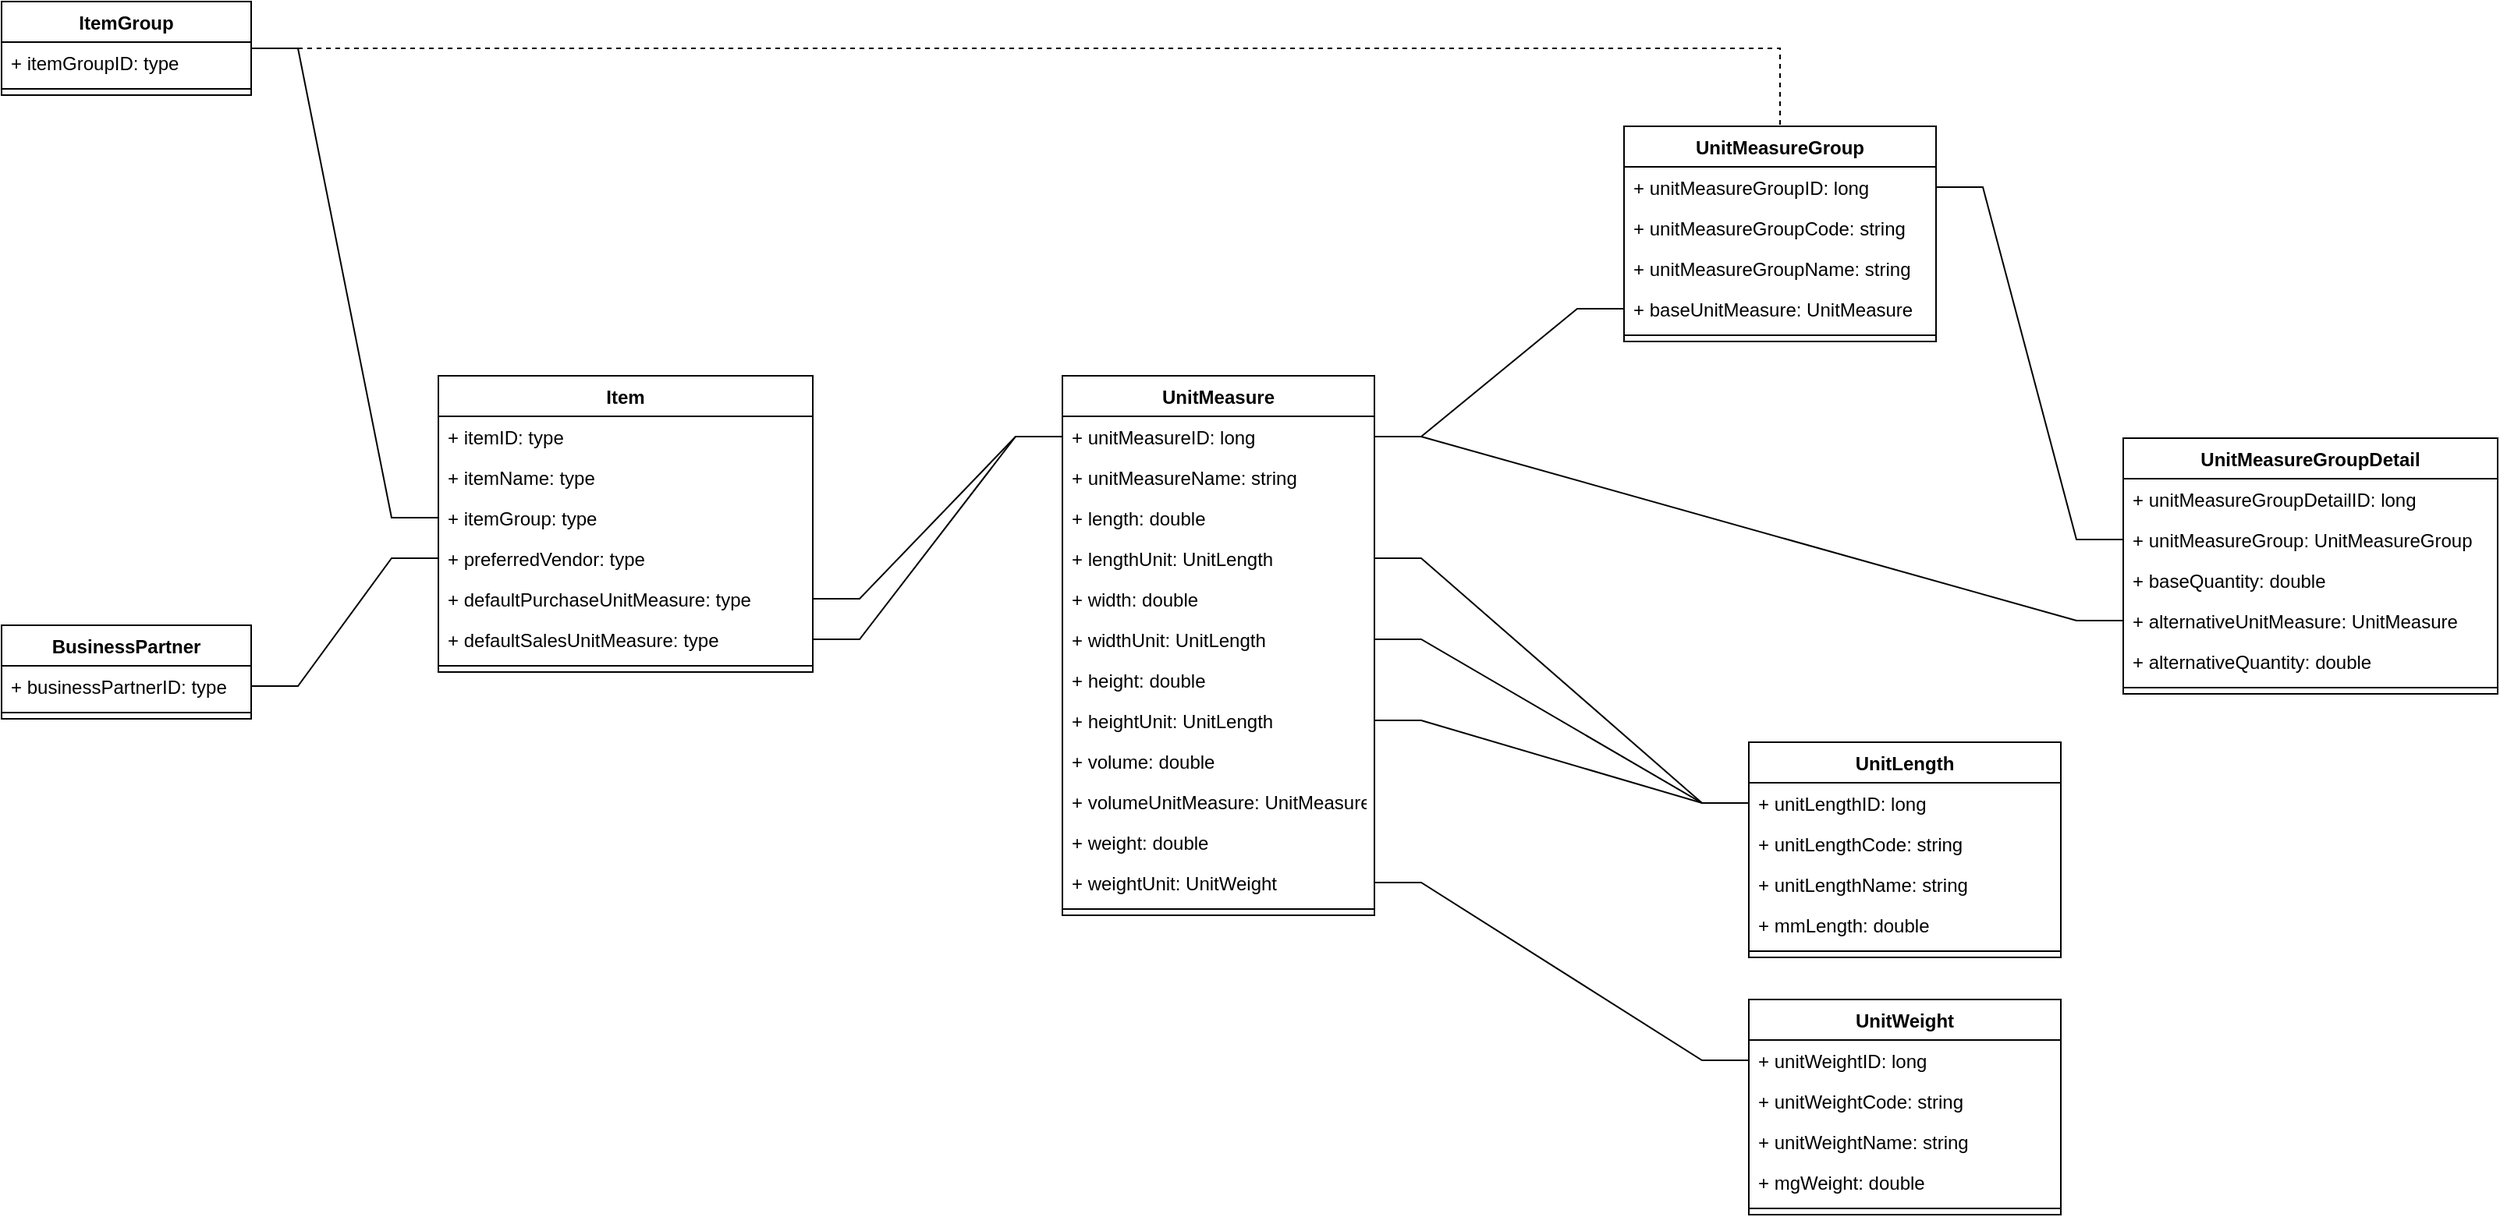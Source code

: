 <mxfile version="15.2.9" type="github">
  <diagram id="U6vCikzFW0vZ8T6bcUkg" name="Page-1">
    <mxGraphModel dx="1673" dy="896" grid="1" gridSize="10" guides="1" tooltips="1" connect="1" arrows="1" fold="1" page="1" pageScale="1" pageWidth="1654" pageHeight="1169" math="0" shadow="0">
      <root>
        <mxCell id="0" />
        <mxCell id="1" parent="0" />
        <mxCell id="kpFDA7r_jM3g05SK5Hbd-9" value="" style="edgeStyle=entityRelationEdgeStyle;rounded=0;orthogonalLoop=1;jettySize=auto;html=1;endArrow=none;endFill=0;" parent="1" source="kpFDA7r_jM3g05SK5Hbd-2" target="kpFDA7r_jM3g05SK5Hbd-5" edge="1">
          <mxGeometry relative="1" as="geometry" />
        </mxCell>
        <mxCell id="kpFDA7r_jM3g05SK5Hbd-23" style="edgeStyle=entityRelationEdgeStyle;rounded=0;orthogonalLoop=1;jettySize=auto;html=1;endArrow=none;endFill=0;" parent="1" source="2h7CbWkQewT88XwNGRV8-1" target="kpFDA7r_jM3g05SK5Hbd-15" edge="1">
          <mxGeometry relative="1" as="geometry" />
        </mxCell>
        <mxCell id="kpFDA7r_jM3g05SK5Hbd-1" value="Item" style="swimlane;fontStyle=1;align=center;verticalAlign=top;childLayout=stackLayout;horizontal=1;startSize=26;horizontalStack=0;resizeParent=1;resizeParentMax=0;resizeLast=0;collapsible=1;marginBottom=0;" parent="1" vertex="1">
          <mxGeometry x="320" y="280" width="240" height="190" as="geometry">
            <mxRectangle x="400" y="280" width="120" height="26" as="alternateBounds" />
          </mxGeometry>
        </mxCell>
        <mxCell id="2h7CbWkQewT88XwNGRV8-5" value="+ itemID: type" style="text;strokeColor=none;fillColor=none;align=left;verticalAlign=top;spacingLeft=4;spacingRight=4;overflow=hidden;rotatable=0;points=[[0,0.5],[1,0.5]];portConstraint=eastwest;" vertex="1" parent="kpFDA7r_jM3g05SK5Hbd-1">
          <mxGeometry y="26" width="240" height="26" as="geometry" />
        </mxCell>
        <mxCell id="2h7CbWkQewT88XwNGRV8-9" value="+ itemName: type" style="text;strokeColor=none;fillColor=none;align=left;verticalAlign=top;spacingLeft=4;spacingRight=4;overflow=hidden;rotatable=0;points=[[0,0.5],[1,0.5]];portConstraint=eastwest;" vertex="1" parent="kpFDA7r_jM3g05SK5Hbd-1">
          <mxGeometry y="52" width="240" height="26" as="geometry" />
        </mxCell>
        <mxCell id="kpFDA7r_jM3g05SK5Hbd-2" value="+ itemGroup: type" style="text;strokeColor=none;fillColor=none;align=left;verticalAlign=top;spacingLeft=4;spacingRight=4;overflow=hidden;rotatable=0;points=[[0,0.5],[1,0.5]];portConstraint=eastwest;" parent="kpFDA7r_jM3g05SK5Hbd-1" vertex="1">
          <mxGeometry y="78" width="240" height="26" as="geometry" />
        </mxCell>
        <mxCell id="kpFDA7r_jM3g05SK5Hbd-30" value="+ preferredVendor: type" style="text;strokeColor=none;fillColor=none;align=left;verticalAlign=top;spacingLeft=4;spacingRight=4;overflow=hidden;rotatable=0;points=[[0,0.5],[1,0.5]];portConstraint=eastwest;" parent="kpFDA7r_jM3g05SK5Hbd-1" vertex="1">
          <mxGeometry y="104" width="240" height="26" as="geometry" />
        </mxCell>
        <mxCell id="2h7CbWkQewT88XwNGRV8-1" value="+ defaultPurchaseUnitMeasure: type" style="text;strokeColor=none;fillColor=none;align=left;verticalAlign=top;spacingLeft=4;spacingRight=4;overflow=hidden;rotatable=0;points=[[0,0.5],[1,0.5]];portConstraint=eastwest;" vertex="1" parent="kpFDA7r_jM3g05SK5Hbd-1">
          <mxGeometry y="130" width="240" height="26" as="geometry" />
        </mxCell>
        <mxCell id="2h7CbWkQewT88XwNGRV8-3" value="+ defaultSalesUnitMeasure: type" style="text;strokeColor=none;fillColor=none;align=left;verticalAlign=top;spacingLeft=4;spacingRight=4;overflow=hidden;rotatable=0;points=[[0,0.5],[1,0.5]];portConstraint=eastwest;" vertex="1" parent="kpFDA7r_jM3g05SK5Hbd-1">
          <mxGeometry y="156" width="240" height="26" as="geometry" />
        </mxCell>
        <mxCell id="kpFDA7r_jM3g05SK5Hbd-3" value="" style="line;strokeWidth=1;fillColor=none;align=left;verticalAlign=middle;spacingTop=-1;spacingLeft=3;spacingRight=3;rotatable=0;labelPosition=right;points=[];portConstraint=eastwest;" parent="kpFDA7r_jM3g05SK5Hbd-1" vertex="1">
          <mxGeometry y="182" width="240" height="8" as="geometry" />
        </mxCell>
        <mxCell id="kpFDA7r_jM3g05SK5Hbd-24" style="edgeStyle=orthogonalEdgeStyle;rounded=0;orthogonalLoop=1;jettySize=auto;html=1;endArrow=none;endFill=0;dashed=1;" parent="1" source="kpFDA7r_jM3g05SK5Hbd-5" target="kpFDA7r_jM3g05SK5Hbd-18" edge="1">
          <mxGeometry relative="1" as="geometry" />
        </mxCell>
        <object label="ItemGroup" sap_doc_link="https://help.sap.com/viewer/68a2e87fb29941b5bf959a184d9c6727/9.3/pt-BR/45221d4373c80108e10000000a114a6b.html" id="kpFDA7r_jM3g05SK5Hbd-5">
          <mxCell style="swimlane;fontStyle=1;align=center;verticalAlign=top;childLayout=stackLayout;horizontal=1;startSize=26;horizontalStack=0;resizeParent=1;resizeParentMax=0;resizeLast=0;collapsible=1;marginBottom=0;" parent="1" vertex="1">
            <mxGeometry x="40" y="40" width="160" height="60" as="geometry">
              <mxRectangle x="40" y="40" width="100" height="26" as="alternateBounds" />
            </mxGeometry>
          </mxCell>
        </object>
        <mxCell id="kpFDA7r_jM3g05SK5Hbd-6" value="+ itemGroupID: type" style="text;strokeColor=none;fillColor=none;align=left;verticalAlign=top;spacingLeft=4;spacingRight=4;overflow=hidden;rotatable=0;points=[[0,0.5],[1,0.5]];portConstraint=eastwest;" parent="kpFDA7r_jM3g05SK5Hbd-5" vertex="1">
          <mxGeometry y="26" width="160" height="26" as="geometry" />
        </mxCell>
        <mxCell id="kpFDA7r_jM3g05SK5Hbd-7" value="" style="line;strokeWidth=1;fillColor=none;align=left;verticalAlign=middle;spacingTop=-1;spacingLeft=3;spacingRight=3;rotatable=0;labelPosition=right;points=[];portConstraint=eastwest;" parent="kpFDA7r_jM3g05SK5Hbd-5" vertex="1">
          <mxGeometry y="52" width="160" height="8" as="geometry" />
        </mxCell>
        <mxCell id="kpFDA7r_jM3g05SK5Hbd-14" value="UnitMeasure" style="swimlane;fontStyle=1;align=center;verticalAlign=top;childLayout=stackLayout;horizontal=1;startSize=26;horizontalStack=0;resizeParent=1;resizeParentMax=0;resizeLast=0;collapsible=1;marginBottom=0;" parent="1" vertex="1">
          <mxGeometry x="720" y="280" width="200" height="346" as="geometry">
            <mxRectangle x="840" y="200" width="200" height="26" as="alternateBounds" />
          </mxGeometry>
        </mxCell>
        <mxCell id="kpFDA7r_jM3g05SK5Hbd-15" value="+ unitMeasureID: long" style="text;strokeColor=none;fillColor=none;align=left;verticalAlign=top;spacingLeft=4;spacingRight=4;overflow=hidden;rotatable=0;points=[[0,0.5],[1,0.5]];portConstraint=eastwest;" parent="kpFDA7r_jM3g05SK5Hbd-14" vertex="1">
          <mxGeometry y="26" width="200" height="26" as="geometry" />
        </mxCell>
        <mxCell id="2h7CbWkQewT88XwNGRV8-14" value="+ unitMeasureName: string" style="text;strokeColor=none;fillColor=none;align=left;verticalAlign=top;spacingLeft=4;spacingRight=4;overflow=hidden;rotatable=0;points=[[0,0.5],[1,0.5]];portConstraint=eastwest;" vertex="1" parent="kpFDA7r_jM3g05SK5Hbd-14">
          <mxGeometry y="52" width="200" height="26" as="geometry" />
        </mxCell>
        <mxCell id="2h7CbWkQewT88XwNGRV8-15" value="+ length: double" style="text;strokeColor=none;fillColor=none;align=left;verticalAlign=top;spacingLeft=4;spacingRight=4;overflow=hidden;rotatable=0;points=[[0,0.5],[1,0.5]];portConstraint=eastwest;" vertex="1" parent="kpFDA7r_jM3g05SK5Hbd-14">
          <mxGeometry y="78" width="200" height="26" as="geometry" />
        </mxCell>
        <mxCell id="2h7CbWkQewT88XwNGRV8-18" value="+ lengthUnit: UnitLength" style="text;strokeColor=none;fillColor=none;align=left;verticalAlign=top;spacingLeft=4;spacingRight=4;overflow=hidden;rotatable=0;points=[[0,0.5],[1,0.5]];portConstraint=eastwest;" vertex="1" parent="kpFDA7r_jM3g05SK5Hbd-14">
          <mxGeometry y="104" width="200" height="26" as="geometry" />
        </mxCell>
        <mxCell id="2h7CbWkQewT88XwNGRV8-16" value="+ width: double" style="text;strokeColor=none;fillColor=none;align=left;verticalAlign=top;spacingLeft=4;spacingRight=4;overflow=hidden;rotatable=0;points=[[0,0.5],[1,0.5]];portConstraint=eastwest;" vertex="1" parent="kpFDA7r_jM3g05SK5Hbd-14">
          <mxGeometry y="130" width="200" height="26" as="geometry" />
        </mxCell>
        <mxCell id="2h7CbWkQewT88XwNGRV8-19" value="+ widthUnit: UnitLength" style="text;strokeColor=none;fillColor=none;align=left;verticalAlign=top;spacingLeft=4;spacingRight=4;overflow=hidden;rotatable=0;points=[[0,0.5],[1,0.5]];portConstraint=eastwest;" vertex="1" parent="kpFDA7r_jM3g05SK5Hbd-14">
          <mxGeometry y="156" width="200" height="26" as="geometry" />
        </mxCell>
        <mxCell id="2h7CbWkQewT88XwNGRV8-17" value="+ height: double" style="text;strokeColor=none;fillColor=none;align=left;verticalAlign=top;spacingLeft=4;spacingRight=4;overflow=hidden;rotatable=0;points=[[0,0.5],[1,0.5]];portConstraint=eastwest;" vertex="1" parent="kpFDA7r_jM3g05SK5Hbd-14">
          <mxGeometry y="182" width="200" height="26" as="geometry" />
        </mxCell>
        <mxCell id="2h7CbWkQewT88XwNGRV8-20" value="+ heightUnit: UnitLength" style="text;strokeColor=none;fillColor=none;align=left;verticalAlign=top;spacingLeft=4;spacingRight=4;overflow=hidden;rotatable=0;points=[[0,0.5],[1,0.5]];portConstraint=eastwest;" vertex="1" parent="kpFDA7r_jM3g05SK5Hbd-14">
          <mxGeometry y="208" width="200" height="26" as="geometry" />
        </mxCell>
        <mxCell id="2h7CbWkQewT88XwNGRV8-24" value="+ volume: double" style="text;strokeColor=none;fillColor=none;align=left;verticalAlign=top;spacingLeft=4;spacingRight=4;overflow=hidden;rotatable=0;points=[[0,0.5],[1,0.5]];portConstraint=eastwest;" vertex="1" parent="kpFDA7r_jM3g05SK5Hbd-14">
          <mxGeometry y="234" width="200" height="26" as="geometry" />
        </mxCell>
        <mxCell id="2h7CbWkQewT88XwNGRV8-25" value="+ volumeUnitMeasure: UnitMeasure" style="text;strokeColor=none;fillColor=none;align=left;verticalAlign=top;spacingLeft=4;spacingRight=4;overflow=hidden;rotatable=0;points=[[0,0.5],[1,0.5]];portConstraint=eastwest;" vertex="1" parent="kpFDA7r_jM3g05SK5Hbd-14">
          <mxGeometry y="260" width="200" height="26" as="geometry" />
        </mxCell>
        <mxCell id="2h7CbWkQewT88XwNGRV8-60" value="+ weight: double" style="text;strokeColor=none;fillColor=none;align=left;verticalAlign=top;spacingLeft=4;spacingRight=4;overflow=hidden;rotatable=0;points=[[0,0.5],[1,0.5]];portConstraint=eastwest;" vertex="1" parent="kpFDA7r_jM3g05SK5Hbd-14">
          <mxGeometry y="286" width="200" height="26" as="geometry" />
        </mxCell>
        <mxCell id="2h7CbWkQewT88XwNGRV8-61" value="+ weightUnit: UnitWeight" style="text;strokeColor=none;fillColor=none;align=left;verticalAlign=top;spacingLeft=4;spacingRight=4;overflow=hidden;rotatable=0;points=[[0,0.5],[1,0.5]];portConstraint=eastwest;" vertex="1" parent="kpFDA7r_jM3g05SK5Hbd-14">
          <mxGeometry y="312" width="200" height="26" as="geometry" />
        </mxCell>
        <mxCell id="kpFDA7r_jM3g05SK5Hbd-16" value="" style="line;strokeWidth=1;fillColor=none;align=left;verticalAlign=middle;spacingTop=-1;spacingLeft=3;spacingRight=3;rotatable=0;labelPosition=right;points=[];portConstraint=eastwest;" parent="kpFDA7r_jM3g05SK5Hbd-14" vertex="1">
          <mxGeometry y="338" width="200" height="8" as="geometry" />
        </mxCell>
        <mxCell id="kpFDA7r_jM3g05SK5Hbd-18" value="UnitMeasureGroup" style="swimlane;fontStyle=1;align=center;verticalAlign=top;childLayout=stackLayout;horizontal=1;startSize=26;horizontalStack=0;resizeParent=1;resizeParentMax=0;resizeLast=0;collapsible=1;marginBottom=0;" parent="1" vertex="1">
          <mxGeometry x="1080" y="120" width="200" height="138" as="geometry">
            <mxRectangle x="840" y="40" width="200" height="26" as="alternateBounds" />
          </mxGeometry>
        </mxCell>
        <mxCell id="kpFDA7r_jM3g05SK5Hbd-19" value="+ unitMeasureGroupID: long" style="text;strokeColor=none;fillColor=none;align=left;verticalAlign=top;spacingLeft=4;spacingRight=4;overflow=hidden;rotatable=0;points=[[0,0.5],[1,0.5]];portConstraint=eastwest;" parent="kpFDA7r_jM3g05SK5Hbd-18" vertex="1">
          <mxGeometry y="26" width="200" height="26" as="geometry" />
        </mxCell>
        <mxCell id="2h7CbWkQewT88XwNGRV8-31" value="+ unitMeasureGroupCode: string" style="text;strokeColor=none;fillColor=none;align=left;verticalAlign=top;spacingLeft=4;spacingRight=4;overflow=hidden;rotatable=0;points=[[0,0.5],[1,0.5]];portConstraint=eastwest;" vertex="1" parent="kpFDA7r_jM3g05SK5Hbd-18">
          <mxGeometry y="52" width="200" height="26" as="geometry" />
        </mxCell>
        <mxCell id="2h7CbWkQewT88XwNGRV8-30" value="+ unitMeasureGroupName: string" style="text;strokeColor=none;fillColor=none;align=left;verticalAlign=top;spacingLeft=4;spacingRight=4;overflow=hidden;rotatable=0;points=[[0,0.5],[1,0.5]];portConstraint=eastwest;" vertex="1" parent="kpFDA7r_jM3g05SK5Hbd-18">
          <mxGeometry y="78" width="200" height="26" as="geometry" />
        </mxCell>
        <mxCell id="2h7CbWkQewT88XwNGRV8-32" value="+ baseUnitMeasure: UnitMeasure" style="text;strokeColor=none;fillColor=none;align=left;verticalAlign=top;spacingLeft=4;spacingRight=4;overflow=hidden;rotatable=0;points=[[0,0.5],[1,0.5]];portConstraint=eastwest;" vertex="1" parent="kpFDA7r_jM3g05SK5Hbd-18">
          <mxGeometry y="104" width="200" height="26" as="geometry" />
        </mxCell>
        <mxCell id="kpFDA7r_jM3g05SK5Hbd-20" value="" style="line;strokeWidth=1;fillColor=none;align=left;verticalAlign=middle;spacingTop=-1;spacingLeft=3;spacingRight=3;rotatable=0;labelPosition=right;points=[];portConstraint=eastwest;" parent="kpFDA7r_jM3g05SK5Hbd-18" vertex="1">
          <mxGeometry y="130" width="200" height="8" as="geometry" />
        </mxCell>
        <mxCell id="kpFDA7r_jM3g05SK5Hbd-26" value="BusinessPartner" style="swimlane;fontStyle=1;align=center;verticalAlign=top;childLayout=stackLayout;horizontal=1;startSize=26;horizontalStack=0;resizeParent=1;resizeParentMax=0;resizeLast=0;collapsible=1;marginBottom=0;" parent="1" vertex="1">
          <mxGeometry x="40" y="440" width="160" height="60" as="geometry">
            <mxRectangle x="40" y="440" width="130" height="26" as="alternateBounds" />
          </mxGeometry>
        </mxCell>
        <mxCell id="kpFDA7r_jM3g05SK5Hbd-27" value="+ businessPartnerID: type" style="text;strokeColor=none;fillColor=none;align=left;verticalAlign=top;spacingLeft=4;spacingRight=4;overflow=hidden;rotatable=0;points=[[0,0.5],[1,0.5]];portConstraint=eastwest;" parent="kpFDA7r_jM3g05SK5Hbd-26" vertex="1">
          <mxGeometry y="26" width="160" height="26" as="geometry" />
        </mxCell>
        <mxCell id="kpFDA7r_jM3g05SK5Hbd-28" value="" style="line;strokeWidth=1;fillColor=none;align=left;verticalAlign=middle;spacingTop=-1;spacingLeft=3;spacingRight=3;rotatable=0;labelPosition=right;points=[];portConstraint=eastwest;" parent="kpFDA7r_jM3g05SK5Hbd-26" vertex="1">
          <mxGeometry y="52" width="160" height="8" as="geometry" />
        </mxCell>
        <mxCell id="kpFDA7r_jM3g05SK5Hbd-31" style="edgeStyle=entityRelationEdgeStyle;rounded=0;orthogonalLoop=1;jettySize=auto;html=1;endArrow=none;endFill=0;" parent="1" source="kpFDA7r_jM3g05SK5Hbd-30" target="kpFDA7r_jM3g05SK5Hbd-27" edge="1">
          <mxGeometry relative="1" as="geometry" />
        </mxCell>
        <mxCell id="2h7CbWkQewT88XwNGRV8-4" style="edgeStyle=entityRelationEdgeStyle;rounded=0;orthogonalLoop=1;jettySize=auto;html=1;endArrow=none;endFill=0;" edge="1" parent="1" source="2h7CbWkQewT88XwNGRV8-3" target="kpFDA7r_jM3g05SK5Hbd-15">
          <mxGeometry relative="1" as="geometry" />
        </mxCell>
        <mxCell id="2h7CbWkQewT88XwNGRV8-35" style="edgeStyle=entityRelationEdgeStyle;rounded=0;orthogonalLoop=1;jettySize=auto;html=1;endArrow=none;endFill=0;" edge="1" parent="1" source="2h7CbWkQewT88XwNGRV8-32" target="kpFDA7r_jM3g05SK5Hbd-15">
          <mxGeometry relative="1" as="geometry" />
        </mxCell>
        <mxCell id="2h7CbWkQewT88XwNGRV8-36" value="UnitMeasureGroupDetail" style="swimlane;fontStyle=1;align=center;verticalAlign=top;childLayout=stackLayout;horizontal=1;startSize=26;horizontalStack=0;resizeParent=1;resizeParentMax=0;resizeLast=0;collapsible=1;marginBottom=0;" vertex="1" parent="1">
          <mxGeometry x="1400" y="320" width="240" height="164" as="geometry">
            <mxRectangle x="840" y="40" width="200" height="26" as="alternateBounds" />
          </mxGeometry>
        </mxCell>
        <mxCell id="2h7CbWkQewT88XwNGRV8-37" value="+ unitMeasureGroupDetailID: long" style="text;strokeColor=none;fillColor=none;align=left;verticalAlign=top;spacingLeft=4;spacingRight=4;overflow=hidden;rotatable=0;points=[[0,0.5],[1,0.5]];portConstraint=eastwest;" vertex="1" parent="2h7CbWkQewT88XwNGRV8-36">
          <mxGeometry y="26" width="240" height="26" as="geometry" />
        </mxCell>
        <mxCell id="2h7CbWkQewT88XwNGRV8-38" value="+ unitMeasureGroup: UnitMeasureGroup" style="text;strokeColor=none;fillColor=none;align=left;verticalAlign=top;spacingLeft=4;spacingRight=4;overflow=hidden;rotatable=0;points=[[0,0.5],[1,0.5]];portConstraint=eastwest;" vertex="1" parent="2h7CbWkQewT88XwNGRV8-36">
          <mxGeometry y="52" width="240" height="26" as="geometry" />
        </mxCell>
        <mxCell id="2h7CbWkQewT88XwNGRV8-39" value="+ baseQuantity: double" style="text;strokeColor=none;fillColor=none;align=left;verticalAlign=top;spacingLeft=4;spacingRight=4;overflow=hidden;rotatable=0;points=[[0,0.5],[1,0.5]];portConstraint=eastwest;" vertex="1" parent="2h7CbWkQewT88XwNGRV8-36">
          <mxGeometry y="78" width="240" height="26" as="geometry" />
        </mxCell>
        <mxCell id="2h7CbWkQewT88XwNGRV8-40" value="+ alternativeUnitMeasure: UnitMeasure" style="text;strokeColor=none;fillColor=none;align=left;verticalAlign=top;spacingLeft=4;spacingRight=4;overflow=hidden;rotatable=0;points=[[0,0.5],[1,0.5]];portConstraint=eastwest;" vertex="1" parent="2h7CbWkQewT88XwNGRV8-36">
          <mxGeometry y="104" width="240" height="26" as="geometry" />
        </mxCell>
        <mxCell id="2h7CbWkQewT88XwNGRV8-43" value="+ alternativeQuantity: double" style="text;strokeColor=none;fillColor=none;align=left;verticalAlign=top;spacingLeft=4;spacingRight=4;overflow=hidden;rotatable=0;points=[[0,0.5],[1,0.5]];portConstraint=eastwest;" vertex="1" parent="2h7CbWkQewT88XwNGRV8-36">
          <mxGeometry y="130" width="240" height="26" as="geometry" />
        </mxCell>
        <mxCell id="2h7CbWkQewT88XwNGRV8-41" value="" style="line;strokeWidth=1;fillColor=none;align=left;verticalAlign=middle;spacingTop=-1;spacingLeft=3;spacingRight=3;rotatable=0;labelPosition=right;points=[];portConstraint=eastwest;" vertex="1" parent="2h7CbWkQewT88XwNGRV8-36">
          <mxGeometry y="156" width="240" height="8" as="geometry" />
        </mxCell>
        <mxCell id="2h7CbWkQewT88XwNGRV8-42" style="edgeStyle=entityRelationEdgeStyle;rounded=0;orthogonalLoop=1;jettySize=auto;html=1;endArrow=none;endFill=0;" edge="1" parent="1" source="2h7CbWkQewT88XwNGRV8-38" target="kpFDA7r_jM3g05SK5Hbd-19">
          <mxGeometry relative="1" as="geometry" />
        </mxCell>
        <mxCell id="2h7CbWkQewT88XwNGRV8-44" style="edgeStyle=entityRelationEdgeStyle;rounded=0;orthogonalLoop=1;jettySize=auto;html=1;endArrow=none;endFill=0;" edge="1" parent="1" source="2h7CbWkQewT88XwNGRV8-40" target="kpFDA7r_jM3g05SK5Hbd-15">
          <mxGeometry relative="1" as="geometry" />
        </mxCell>
        <mxCell id="2h7CbWkQewT88XwNGRV8-45" value="UnitLength" style="swimlane;fontStyle=1;align=center;verticalAlign=top;childLayout=stackLayout;horizontal=1;startSize=26;horizontalStack=0;resizeParent=1;resizeParentMax=0;resizeLast=0;collapsible=1;marginBottom=0;" vertex="1" parent="1">
          <mxGeometry x="1160" y="515" width="200" height="138" as="geometry">
            <mxRectangle x="840" y="40" width="200" height="26" as="alternateBounds" />
          </mxGeometry>
        </mxCell>
        <mxCell id="2h7CbWkQewT88XwNGRV8-46" value="+ unitLengthID: long" style="text;strokeColor=none;fillColor=none;align=left;verticalAlign=top;spacingLeft=4;spacingRight=4;overflow=hidden;rotatable=0;points=[[0,0.5],[1,0.5]];portConstraint=eastwest;" vertex="1" parent="2h7CbWkQewT88XwNGRV8-45">
          <mxGeometry y="26" width="200" height="26" as="geometry" />
        </mxCell>
        <mxCell id="2h7CbWkQewT88XwNGRV8-47" value="+ unitLengthCode: string" style="text;strokeColor=none;fillColor=none;align=left;verticalAlign=top;spacingLeft=4;spacingRight=4;overflow=hidden;rotatable=0;points=[[0,0.5],[1,0.5]];portConstraint=eastwest;" vertex="1" parent="2h7CbWkQewT88XwNGRV8-45">
          <mxGeometry y="52" width="200" height="26" as="geometry" />
        </mxCell>
        <mxCell id="2h7CbWkQewT88XwNGRV8-48" value="+ unitLengthName: string" style="text;strokeColor=none;fillColor=none;align=left;verticalAlign=top;spacingLeft=4;spacingRight=4;overflow=hidden;rotatable=0;points=[[0,0.5],[1,0.5]];portConstraint=eastwest;" vertex="1" parent="2h7CbWkQewT88XwNGRV8-45">
          <mxGeometry y="78" width="200" height="26" as="geometry" />
        </mxCell>
        <mxCell id="2h7CbWkQewT88XwNGRV8-49" value="+ mmLength: double" style="text;strokeColor=none;fillColor=none;align=left;verticalAlign=top;spacingLeft=4;spacingRight=4;overflow=hidden;rotatable=0;points=[[0,0.5],[1,0.5]];portConstraint=eastwest;" vertex="1" parent="2h7CbWkQewT88XwNGRV8-45">
          <mxGeometry y="104" width="200" height="26" as="geometry" />
        </mxCell>
        <mxCell id="2h7CbWkQewT88XwNGRV8-50" value="" style="line;strokeWidth=1;fillColor=none;align=left;verticalAlign=middle;spacingTop=-1;spacingLeft=3;spacingRight=3;rotatable=0;labelPosition=right;points=[];portConstraint=eastwest;" vertex="1" parent="2h7CbWkQewT88XwNGRV8-45">
          <mxGeometry y="130" width="200" height="8" as="geometry" />
        </mxCell>
        <mxCell id="2h7CbWkQewT88XwNGRV8-51" style="edgeStyle=entityRelationEdgeStyle;rounded=0;orthogonalLoop=1;jettySize=auto;html=1;endArrow=none;endFill=0;" edge="1" parent="1" source="2h7CbWkQewT88XwNGRV8-18" target="2h7CbWkQewT88XwNGRV8-46">
          <mxGeometry relative="1" as="geometry" />
        </mxCell>
        <mxCell id="2h7CbWkQewT88XwNGRV8-52" style="edgeStyle=entityRelationEdgeStyle;rounded=0;orthogonalLoop=1;jettySize=auto;html=1;endArrow=none;endFill=0;" edge="1" parent="1" source="2h7CbWkQewT88XwNGRV8-19" target="2h7CbWkQewT88XwNGRV8-46">
          <mxGeometry relative="1" as="geometry" />
        </mxCell>
        <mxCell id="2h7CbWkQewT88XwNGRV8-53" value="UnitWeight" style="swimlane;fontStyle=1;align=center;verticalAlign=top;childLayout=stackLayout;horizontal=1;startSize=26;horizontalStack=0;resizeParent=1;resizeParentMax=0;resizeLast=0;collapsible=1;marginBottom=0;" vertex="1" parent="1">
          <mxGeometry x="1160" y="680" width="200" height="138" as="geometry">
            <mxRectangle x="840" y="40" width="200" height="26" as="alternateBounds" />
          </mxGeometry>
        </mxCell>
        <mxCell id="2h7CbWkQewT88XwNGRV8-54" value="+ unitWeightID: long" style="text;strokeColor=none;fillColor=none;align=left;verticalAlign=top;spacingLeft=4;spacingRight=4;overflow=hidden;rotatable=0;points=[[0,0.5],[1,0.5]];portConstraint=eastwest;" vertex="1" parent="2h7CbWkQewT88XwNGRV8-53">
          <mxGeometry y="26" width="200" height="26" as="geometry" />
        </mxCell>
        <mxCell id="2h7CbWkQewT88XwNGRV8-55" value="+ unitWeightCode: string" style="text;strokeColor=none;fillColor=none;align=left;verticalAlign=top;spacingLeft=4;spacingRight=4;overflow=hidden;rotatable=0;points=[[0,0.5],[1,0.5]];portConstraint=eastwest;" vertex="1" parent="2h7CbWkQewT88XwNGRV8-53">
          <mxGeometry y="52" width="200" height="26" as="geometry" />
        </mxCell>
        <mxCell id="2h7CbWkQewT88XwNGRV8-56" value="+ unitWeightName: string" style="text;strokeColor=none;fillColor=none;align=left;verticalAlign=top;spacingLeft=4;spacingRight=4;overflow=hidden;rotatable=0;points=[[0,0.5],[1,0.5]];portConstraint=eastwest;" vertex="1" parent="2h7CbWkQewT88XwNGRV8-53">
          <mxGeometry y="78" width="200" height="26" as="geometry" />
        </mxCell>
        <mxCell id="2h7CbWkQewT88XwNGRV8-57" value="+ mgWeight: double" style="text;strokeColor=none;fillColor=none;align=left;verticalAlign=top;spacingLeft=4;spacingRight=4;overflow=hidden;rotatable=0;points=[[0,0.5],[1,0.5]];portConstraint=eastwest;" vertex="1" parent="2h7CbWkQewT88XwNGRV8-53">
          <mxGeometry y="104" width="200" height="26" as="geometry" />
        </mxCell>
        <mxCell id="2h7CbWkQewT88XwNGRV8-58" value="" style="line;strokeWidth=1;fillColor=none;align=left;verticalAlign=middle;spacingTop=-1;spacingLeft=3;spacingRight=3;rotatable=0;labelPosition=right;points=[];portConstraint=eastwest;" vertex="1" parent="2h7CbWkQewT88XwNGRV8-53">
          <mxGeometry y="130" width="200" height="8" as="geometry" />
        </mxCell>
        <mxCell id="2h7CbWkQewT88XwNGRV8-59" style="edgeStyle=entityRelationEdgeStyle;rounded=0;orthogonalLoop=1;jettySize=auto;html=1;endArrow=none;endFill=0;" edge="1" parent="1" source="2h7CbWkQewT88XwNGRV8-20" target="2h7CbWkQewT88XwNGRV8-46">
          <mxGeometry relative="1" as="geometry" />
        </mxCell>
        <mxCell id="2h7CbWkQewT88XwNGRV8-62" style="edgeStyle=entityRelationEdgeStyle;rounded=0;orthogonalLoop=1;jettySize=auto;html=1;endArrow=none;endFill=0;" edge="1" parent="1" source="2h7CbWkQewT88XwNGRV8-61" target="2h7CbWkQewT88XwNGRV8-54">
          <mxGeometry relative="1" as="geometry" />
        </mxCell>
      </root>
    </mxGraphModel>
  </diagram>
</mxfile>
